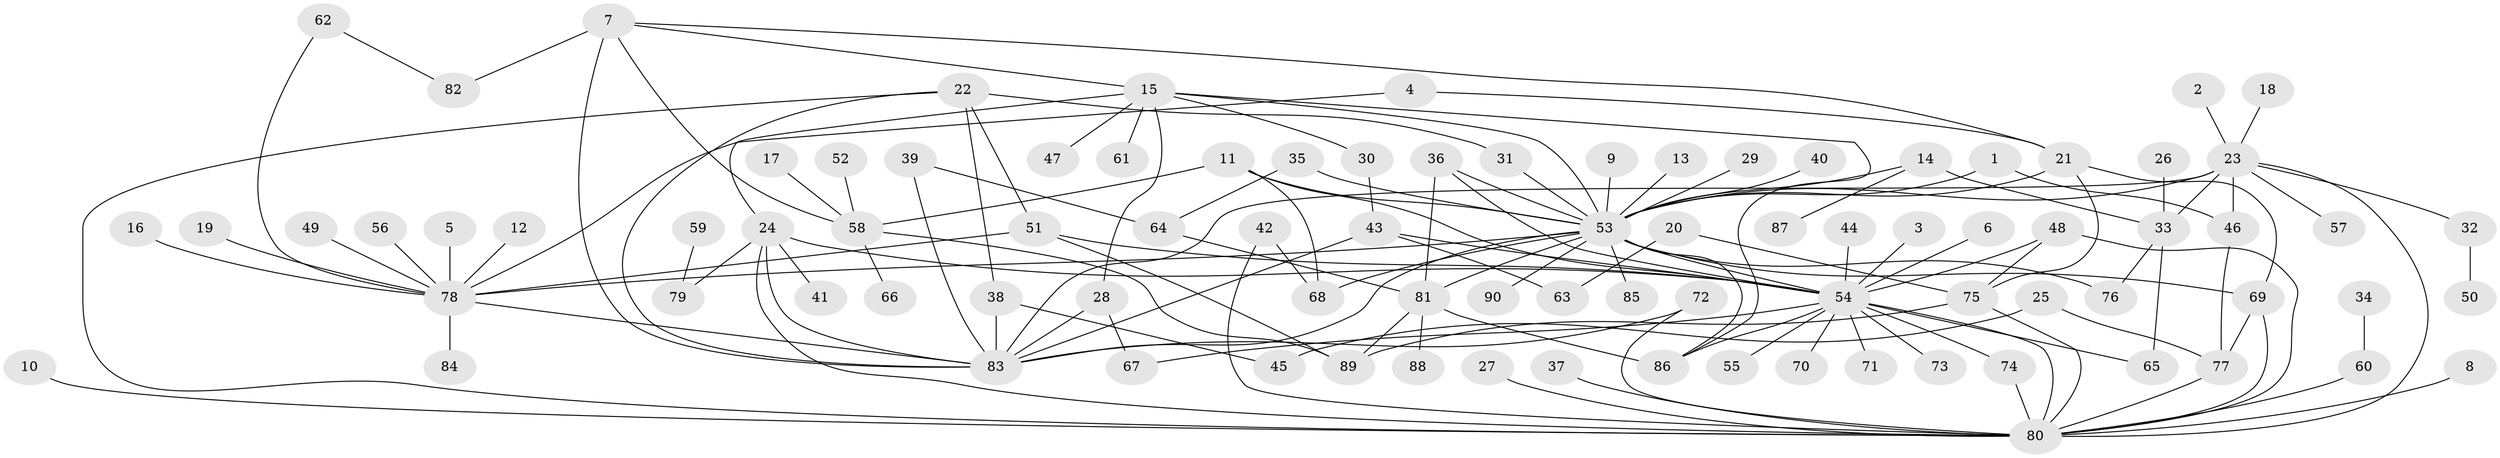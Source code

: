 // original degree distribution, {28: 0.006711409395973154, 6: 0.013422818791946308, 24: 0.006711409395973154, 14: 0.006711409395973154, 12: 0.006711409395973154, 2: 0.3288590604026846, 5: 0.03355704697986577, 7: 0.013422818791946308, 11: 0.006711409395973154, 18: 0.006711409395973154, 4: 0.0738255033557047, 1: 0.3959731543624161, 3: 0.09395973154362416, 9: 0.006711409395973154}
// Generated by graph-tools (version 1.1) at 2025/36/03/04/25 23:36:46]
// undirected, 90 vertices, 137 edges
graph export_dot {
  node [color=gray90,style=filled];
  1;
  2;
  3;
  4;
  5;
  6;
  7;
  8;
  9;
  10;
  11;
  12;
  13;
  14;
  15;
  16;
  17;
  18;
  19;
  20;
  21;
  22;
  23;
  24;
  25;
  26;
  27;
  28;
  29;
  30;
  31;
  32;
  33;
  34;
  35;
  36;
  37;
  38;
  39;
  40;
  41;
  42;
  43;
  44;
  45;
  46;
  47;
  48;
  49;
  50;
  51;
  52;
  53;
  54;
  55;
  56;
  57;
  58;
  59;
  60;
  61;
  62;
  63;
  64;
  65;
  66;
  67;
  68;
  69;
  70;
  71;
  72;
  73;
  74;
  75;
  76;
  77;
  78;
  79;
  80;
  81;
  82;
  83;
  84;
  85;
  86;
  87;
  88;
  89;
  90;
  1 -- 46 [weight=1.0];
  1 -- 53 [weight=1.0];
  2 -- 23 [weight=1.0];
  3 -- 54 [weight=1.0];
  4 -- 21 [weight=1.0];
  4 -- 78 [weight=1.0];
  5 -- 78 [weight=1.0];
  6 -- 54 [weight=1.0];
  7 -- 15 [weight=1.0];
  7 -- 21 [weight=1.0];
  7 -- 58 [weight=1.0];
  7 -- 82 [weight=1.0];
  7 -- 83 [weight=1.0];
  8 -- 80 [weight=1.0];
  9 -- 53 [weight=1.0];
  10 -- 80 [weight=1.0];
  11 -- 53 [weight=1.0];
  11 -- 54 [weight=1.0];
  11 -- 58 [weight=1.0];
  11 -- 68 [weight=1.0];
  12 -- 78 [weight=1.0];
  13 -- 53 [weight=1.0];
  14 -- 33 [weight=1.0];
  14 -- 53 [weight=1.0];
  14 -- 87 [weight=1.0];
  15 -- 24 [weight=1.0];
  15 -- 28 [weight=1.0];
  15 -- 30 [weight=1.0];
  15 -- 47 [weight=1.0];
  15 -- 53 [weight=1.0];
  15 -- 61 [weight=1.0];
  15 -- 86 [weight=1.0];
  16 -- 78 [weight=1.0];
  17 -- 58 [weight=1.0];
  18 -- 23 [weight=1.0];
  19 -- 78 [weight=1.0];
  20 -- 63 [weight=1.0];
  20 -- 75 [weight=1.0];
  21 -- 53 [weight=1.0];
  21 -- 69 [weight=1.0];
  21 -- 75 [weight=1.0];
  22 -- 31 [weight=1.0];
  22 -- 38 [weight=1.0];
  22 -- 51 [weight=1.0];
  22 -- 80 [weight=1.0];
  22 -- 83 [weight=1.0];
  23 -- 32 [weight=1.0];
  23 -- 33 [weight=1.0];
  23 -- 46 [weight=1.0];
  23 -- 53 [weight=1.0];
  23 -- 57 [weight=1.0];
  23 -- 80 [weight=1.0];
  23 -- 83 [weight=1.0];
  24 -- 41 [weight=1.0];
  24 -- 54 [weight=1.0];
  24 -- 79 [weight=1.0];
  24 -- 80 [weight=1.0];
  24 -- 83 [weight=1.0];
  25 -- 45 [weight=1.0];
  25 -- 77 [weight=1.0];
  26 -- 33 [weight=1.0];
  27 -- 80 [weight=1.0];
  28 -- 67 [weight=1.0];
  28 -- 83 [weight=1.0];
  29 -- 53 [weight=1.0];
  30 -- 43 [weight=1.0];
  31 -- 53 [weight=1.0];
  32 -- 50 [weight=1.0];
  33 -- 65 [weight=1.0];
  33 -- 76 [weight=1.0];
  34 -- 60 [weight=1.0];
  35 -- 53 [weight=1.0];
  35 -- 64 [weight=1.0];
  36 -- 53 [weight=1.0];
  36 -- 54 [weight=1.0];
  36 -- 81 [weight=1.0];
  37 -- 80 [weight=1.0];
  38 -- 45 [weight=1.0];
  38 -- 83 [weight=1.0];
  39 -- 64 [weight=1.0];
  39 -- 83 [weight=1.0];
  40 -- 53 [weight=1.0];
  42 -- 68 [weight=1.0];
  42 -- 80 [weight=1.0];
  43 -- 54 [weight=1.0];
  43 -- 63 [weight=1.0];
  43 -- 83 [weight=1.0];
  44 -- 54 [weight=1.0];
  46 -- 77 [weight=1.0];
  48 -- 54 [weight=1.0];
  48 -- 75 [weight=1.0];
  48 -- 80 [weight=1.0];
  49 -- 78 [weight=1.0];
  51 -- 54 [weight=1.0];
  51 -- 78 [weight=1.0];
  51 -- 89 [weight=1.0];
  52 -- 58 [weight=1.0];
  53 -- 54 [weight=1.0];
  53 -- 68 [weight=1.0];
  53 -- 69 [weight=1.0];
  53 -- 76 [weight=1.0];
  53 -- 78 [weight=1.0];
  53 -- 81 [weight=1.0];
  53 -- 83 [weight=1.0];
  53 -- 85 [weight=1.0];
  53 -- 86 [weight=1.0];
  53 -- 90 [weight=1.0];
  54 -- 55 [weight=2.0];
  54 -- 65 [weight=1.0];
  54 -- 67 [weight=1.0];
  54 -- 70 [weight=1.0];
  54 -- 71 [weight=1.0];
  54 -- 73 [weight=1.0];
  54 -- 74 [weight=1.0];
  54 -- 80 [weight=1.0];
  54 -- 86 [weight=1.0];
  56 -- 78 [weight=1.0];
  58 -- 66 [weight=1.0];
  58 -- 89 [weight=1.0];
  59 -- 79 [weight=1.0];
  60 -- 80 [weight=1.0];
  62 -- 78 [weight=1.0];
  62 -- 82 [weight=1.0];
  64 -- 81 [weight=1.0];
  69 -- 77 [weight=1.0];
  69 -- 80 [weight=1.0];
  72 -- 80 [weight=1.0];
  72 -- 83 [weight=1.0];
  74 -- 80 [weight=1.0];
  75 -- 80 [weight=1.0];
  75 -- 89 [weight=1.0];
  77 -- 80 [weight=1.0];
  78 -- 83 [weight=1.0];
  78 -- 84 [weight=1.0];
  81 -- 86 [weight=1.0];
  81 -- 88 [weight=1.0];
  81 -- 89 [weight=1.0];
}
